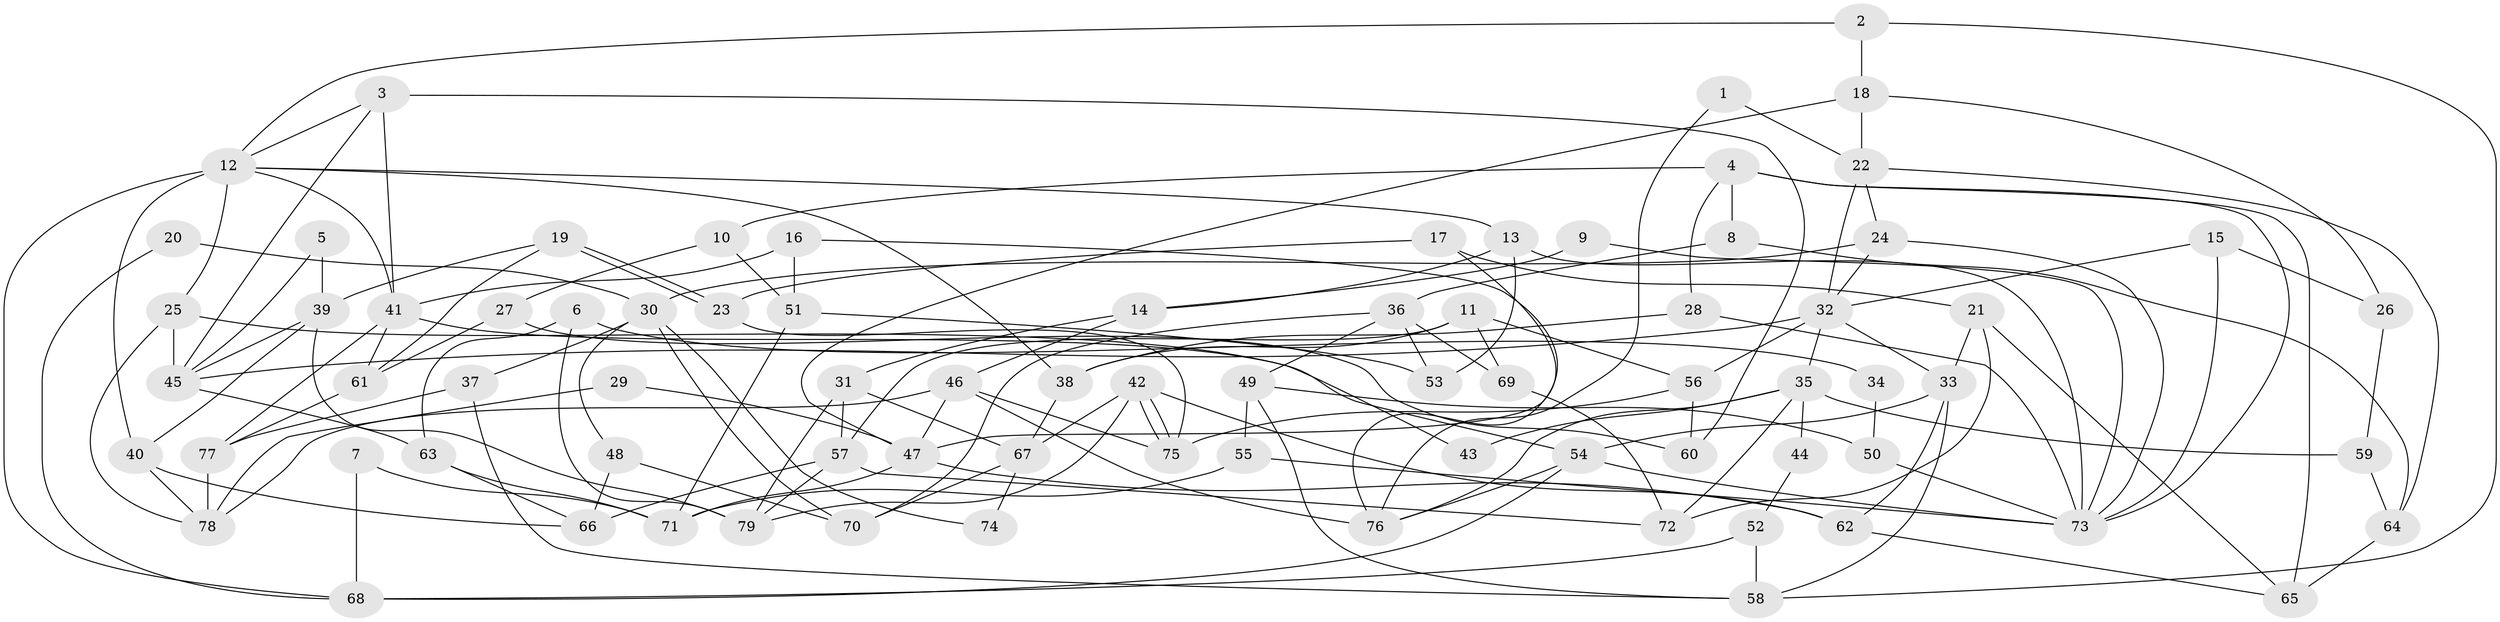 // coarse degree distribution, {2: 0.10416666666666667, 9: 0.08333333333333333, 4: 0.14583333333333334, 6: 0.16666666666666666, 3: 0.125, 5: 0.25, 7: 0.08333333333333333, 8: 0.020833333333333332, 10: 0.020833333333333332}
// Generated by graph-tools (version 1.1) at 2025/52/02/27/25 19:52:01]
// undirected, 79 vertices, 158 edges
graph export_dot {
graph [start="1"]
  node [color=gray90,style=filled];
  1;
  2;
  3;
  4;
  5;
  6;
  7;
  8;
  9;
  10;
  11;
  12;
  13;
  14;
  15;
  16;
  17;
  18;
  19;
  20;
  21;
  22;
  23;
  24;
  25;
  26;
  27;
  28;
  29;
  30;
  31;
  32;
  33;
  34;
  35;
  36;
  37;
  38;
  39;
  40;
  41;
  42;
  43;
  44;
  45;
  46;
  47;
  48;
  49;
  50;
  51;
  52;
  53;
  54;
  55;
  56;
  57;
  58;
  59;
  60;
  61;
  62;
  63;
  64;
  65;
  66;
  67;
  68;
  69;
  70;
  71;
  72;
  73;
  74;
  75;
  76;
  77;
  78;
  79;
  1 -- 22;
  1 -- 76;
  2 -- 12;
  2 -- 18;
  2 -- 58;
  3 -- 41;
  3 -- 12;
  3 -- 45;
  3 -- 60;
  4 -- 73;
  4 -- 65;
  4 -- 8;
  4 -- 10;
  4 -- 28;
  5 -- 39;
  5 -- 45;
  6 -- 63;
  6 -- 79;
  6 -- 34;
  7 -- 71;
  7 -- 68;
  8 -- 36;
  8 -- 64;
  9 -- 73;
  9 -- 14;
  10 -- 27;
  10 -- 51;
  11 -- 38;
  11 -- 57;
  11 -- 56;
  11 -- 69;
  12 -- 41;
  12 -- 38;
  12 -- 13;
  12 -- 25;
  12 -- 40;
  12 -- 68;
  13 -- 14;
  13 -- 53;
  13 -- 73;
  14 -- 46;
  14 -- 31;
  15 -- 26;
  15 -- 73;
  15 -- 32;
  16 -- 51;
  16 -- 76;
  16 -- 41;
  17 -- 21;
  17 -- 23;
  17 -- 47;
  18 -- 22;
  18 -- 47;
  18 -- 26;
  19 -- 39;
  19 -- 23;
  19 -- 23;
  19 -- 61;
  20 -- 68;
  20 -- 30;
  21 -- 33;
  21 -- 65;
  21 -- 72;
  22 -- 32;
  22 -- 24;
  22 -- 64;
  23 -- 75;
  24 -- 32;
  24 -- 30;
  24 -- 73;
  25 -- 78;
  25 -- 45;
  25 -- 54;
  26 -- 59;
  27 -- 60;
  27 -- 61;
  28 -- 73;
  28 -- 38;
  29 -- 78;
  29 -- 47;
  30 -- 37;
  30 -- 48;
  30 -- 70;
  30 -- 74;
  31 -- 57;
  31 -- 67;
  31 -- 79;
  32 -- 45;
  32 -- 33;
  32 -- 35;
  32 -- 56;
  33 -- 54;
  33 -- 58;
  33 -- 62;
  34 -- 50;
  35 -- 76;
  35 -- 43;
  35 -- 44;
  35 -- 59;
  35 -- 72;
  36 -- 53;
  36 -- 69;
  36 -- 49;
  36 -- 70;
  37 -- 58;
  37 -- 77;
  38 -- 67;
  39 -- 79;
  39 -- 45;
  39 -- 40;
  40 -- 66;
  40 -- 78;
  41 -- 77;
  41 -- 43;
  41 -- 61;
  42 -- 79;
  42 -- 75;
  42 -- 75;
  42 -- 62;
  42 -- 67;
  44 -- 52;
  45 -- 63;
  46 -- 75;
  46 -- 47;
  46 -- 76;
  46 -- 78;
  47 -- 62;
  47 -- 71;
  48 -- 66;
  48 -- 70;
  49 -- 58;
  49 -- 50;
  49 -- 55;
  50 -- 73;
  51 -- 71;
  51 -- 53;
  52 -- 68;
  52 -- 58;
  54 -- 73;
  54 -- 68;
  54 -- 76;
  55 -- 73;
  55 -- 71;
  56 -- 60;
  56 -- 75;
  57 -- 72;
  57 -- 66;
  57 -- 79;
  59 -- 64;
  61 -- 77;
  62 -- 65;
  63 -- 71;
  63 -- 66;
  64 -- 65;
  67 -- 70;
  67 -- 74;
  69 -- 72;
  77 -- 78;
}
